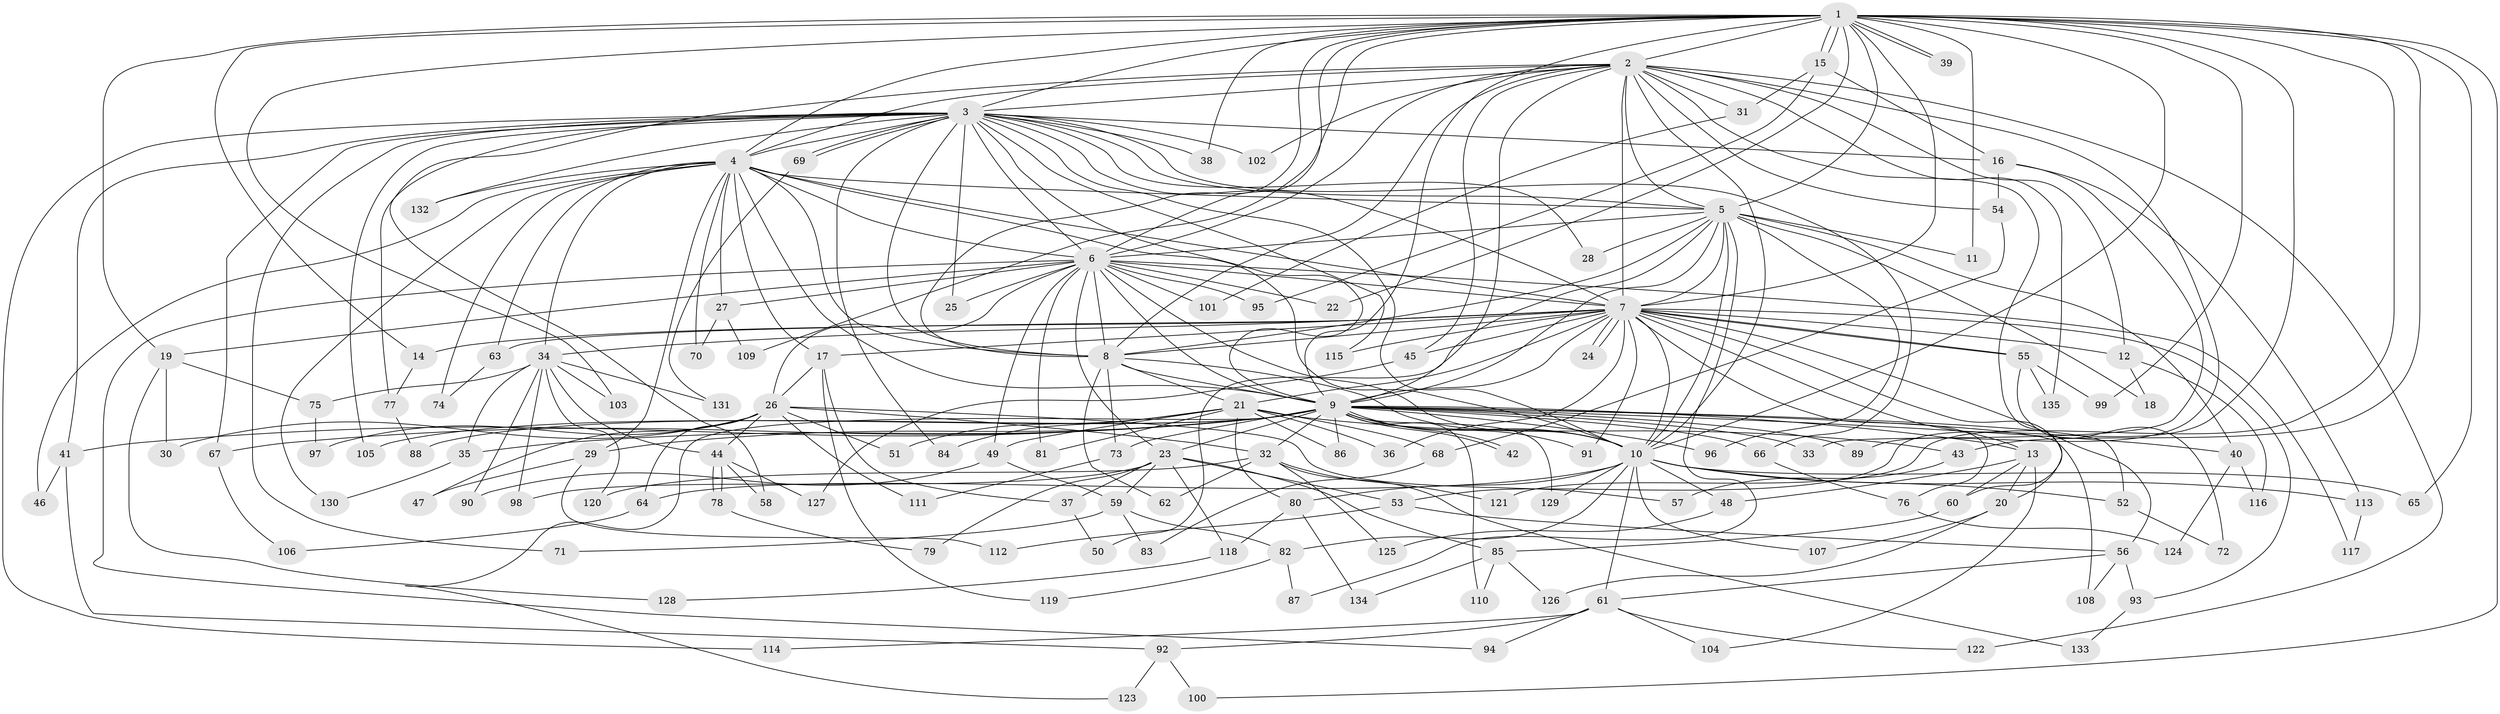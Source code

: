 // coarse degree distribution, {24: 0.019417475728155338, 19: 0.02912621359223301, 27: 0.009708737864077669, 20: 0.009708737864077669, 17: 0.009708737864077669, 31: 0.009708737864077669, 6: 0.038834951456310676, 3: 0.17475728155339806, 5: 0.038834951456310676, 2: 0.5145631067961165, 4: 0.08737864077669903, 11: 0.019417475728155338, 12: 0.009708737864077669, 7: 0.019417475728155338, 10: 0.009708737864077669}
// Generated by graph-tools (version 1.1) at 2025/41/03/06/25 10:41:36]
// undirected, 135 vertices, 295 edges
graph export_dot {
graph [start="1"]
  node [color=gray90,style=filled];
  1;
  2;
  3;
  4;
  5;
  6;
  7;
  8;
  9;
  10;
  11;
  12;
  13;
  14;
  15;
  16;
  17;
  18;
  19;
  20;
  21;
  22;
  23;
  24;
  25;
  26;
  27;
  28;
  29;
  30;
  31;
  32;
  33;
  34;
  35;
  36;
  37;
  38;
  39;
  40;
  41;
  42;
  43;
  44;
  45;
  46;
  47;
  48;
  49;
  50;
  51;
  52;
  53;
  54;
  55;
  56;
  57;
  58;
  59;
  60;
  61;
  62;
  63;
  64;
  65;
  66;
  67;
  68;
  69;
  70;
  71;
  72;
  73;
  74;
  75;
  76;
  77;
  78;
  79;
  80;
  81;
  82;
  83;
  84;
  85;
  86;
  87;
  88;
  89;
  90;
  91;
  92;
  93;
  94;
  95;
  96;
  97;
  98;
  99;
  100;
  101;
  102;
  103;
  104;
  105;
  106;
  107;
  108;
  109;
  110;
  111;
  112;
  113;
  114;
  115;
  116;
  117;
  118;
  119;
  120;
  121;
  122;
  123;
  124;
  125;
  126;
  127;
  128;
  129;
  130;
  131;
  132;
  133;
  134;
  135;
  1 -- 2;
  1 -- 3;
  1 -- 4;
  1 -- 5;
  1 -- 6;
  1 -- 7;
  1 -- 8;
  1 -- 9;
  1 -- 10;
  1 -- 11;
  1 -- 14;
  1 -- 15;
  1 -- 15;
  1 -- 19;
  1 -- 22;
  1 -- 38;
  1 -- 39;
  1 -- 39;
  1 -- 43;
  1 -- 53;
  1 -- 65;
  1 -- 99;
  1 -- 100;
  1 -- 103;
  1 -- 109;
  1 -- 121;
  2 -- 3;
  2 -- 4;
  2 -- 5;
  2 -- 6;
  2 -- 7;
  2 -- 8;
  2 -- 9;
  2 -- 10;
  2 -- 12;
  2 -- 31;
  2 -- 45;
  2 -- 54;
  2 -- 58;
  2 -- 60;
  2 -- 89;
  2 -- 102;
  2 -- 122;
  2 -- 135;
  3 -- 4;
  3 -- 5;
  3 -- 6;
  3 -- 7;
  3 -- 8;
  3 -- 9;
  3 -- 10;
  3 -- 16;
  3 -- 25;
  3 -- 28;
  3 -- 38;
  3 -- 41;
  3 -- 66;
  3 -- 67;
  3 -- 69;
  3 -- 69;
  3 -- 71;
  3 -- 77;
  3 -- 84;
  3 -- 102;
  3 -- 105;
  3 -- 114;
  3 -- 115;
  3 -- 132;
  4 -- 5;
  4 -- 6;
  4 -- 7;
  4 -- 8;
  4 -- 9;
  4 -- 10;
  4 -- 17;
  4 -- 27;
  4 -- 29;
  4 -- 34;
  4 -- 46;
  4 -- 63;
  4 -- 70;
  4 -- 74;
  4 -- 130;
  4 -- 132;
  5 -- 6;
  5 -- 7;
  5 -- 8;
  5 -- 9;
  5 -- 10;
  5 -- 11;
  5 -- 18;
  5 -- 28;
  5 -- 40;
  5 -- 50;
  5 -- 87;
  5 -- 96;
  6 -- 7;
  6 -- 8;
  6 -- 9;
  6 -- 10;
  6 -- 19;
  6 -- 22;
  6 -- 23;
  6 -- 25;
  6 -- 26;
  6 -- 27;
  6 -- 49;
  6 -- 81;
  6 -- 94;
  6 -- 95;
  6 -- 101;
  6 -- 117;
  7 -- 8;
  7 -- 9;
  7 -- 10;
  7 -- 12;
  7 -- 13;
  7 -- 14;
  7 -- 17;
  7 -- 20;
  7 -- 21;
  7 -- 24;
  7 -- 24;
  7 -- 34;
  7 -- 36;
  7 -- 45;
  7 -- 55;
  7 -- 55;
  7 -- 56;
  7 -- 63;
  7 -- 76;
  7 -- 91;
  7 -- 93;
  7 -- 115;
  8 -- 9;
  8 -- 10;
  8 -- 21;
  8 -- 62;
  8 -- 73;
  9 -- 10;
  9 -- 13;
  9 -- 23;
  9 -- 29;
  9 -- 32;
  9 -- 33;
  9 -- 35;
  9 -- 40;
  9 -- 41;
  9 -- 42;
  9 -- 42;
  9 -- 52;
  9 -- 66;
  9 -- 67;
  9 -- 73;
  9 -- 86;
  9 -- 88;
  9 -- 89;
  9 -- 91;
  9 -- 96;
  9 -- 105;
  9 -- 108;
  9 -- 110;
  9 -- 123;
  9 -- 129;
  10 -- 48;
  10 -- 52;
  10 -- 61;
  10 -- 64;
  10 -- 65;
  10 -- 80;
  10 -- 82;
  10 -- 107;
  10 -- 113;
  10 -- 129;
  12 -- 18;
  12 -- 116;
  13 -- 20;
  13 -- 48;
  13 -- 60;
  13 -- 104;
  14 -- 77;
  15 -- 16;
  15 -- 31;
  15 -- 95;
  16 -- 33;
  16 -- 54;
  16 -- 113;
  17 -- 26;
  17 -- 37;
  17 -- 119;
  19 -- 30;
  19 -- 75;
  19 -- 128;
  20 -- 107;
  20 -- 126;
  21 -- 36;
  21 -- 43;
  21 -- 49;
  21 -- 51;
  21 -- 68;
  21 -- 80;
  21 -- 81;
  21 -- 84;
  21 -- 86;
  23 -- 37;
  23 -- 53;
  23 -- 59;
  23 -- 79;
  23 -- 85;
  23 -- 98;
  23 -- 118;
  26 -- 30;
  26 -- 32;
  26 -- 44;
  26 -- 47;
  26 -- 51;
  26 -- 57;
  26 -- 64;
  26 -- 97;
  26 -- 111;
  27 -- 70;
  27 -- 109;
  29 -- 47;
  29 -- 112;
  31 -- 101;
  32 -- 62;
  32 -- 120;
  32 -- 121;
  32 -- 125;
  32 -- 133;
  34 -- 35;
  34 -- 44;
  34 -- 75;
  34 -- 90;
  34 -- 98;
  34 -- 103;
  34 -- 120;
  34 -- 131;
  35 -- 130;
  37 -- 50;
  40 -- 116;
  40 -- 124;
  41 -- 46;
  41 -- 92;
  43 -- 57;
  44 -- 58;
  44 -- 78;
  44 -- 78;
  44 -- 127;
  45 -- 127;
  48 -- 125;
  49 -- 59;
  49 -- 90;
  52 -- 72;
  53 -- 56;
  53 -- 112;
  54 -- 68;
  55 -- 72;
  55 -- 99;
  55 -- 135;
  56 -- 61;
  56 -- 93;
  56 -- 108;
  59 -- 71;
  59 -- 82;
  59 -- 83;
  60 -- 85;
  61 -- 92;
  61 -- 94;
  61 -- 104;
  61 -- 114;
  61 -- 122;
  63 -- 74;
  64 -- 106;
  66 -- 76;
  67 -- 106;
  68 -- 83;
  69 -- 131;
  73 -- 111;
  75 -- 97;
  76 -- 124;
  77 -- 88;
  78 -- 79;
  80 -- 118;
  80 -- 134;
  82 -- 87;
  82 -- 119;
  85 -- 110;
  85 -- 126;
  85 -- 134;
  92 -- 100;
  92 -- 123;
  93 -- 133;
  113 -- 117;
  118 -- 128;
}
